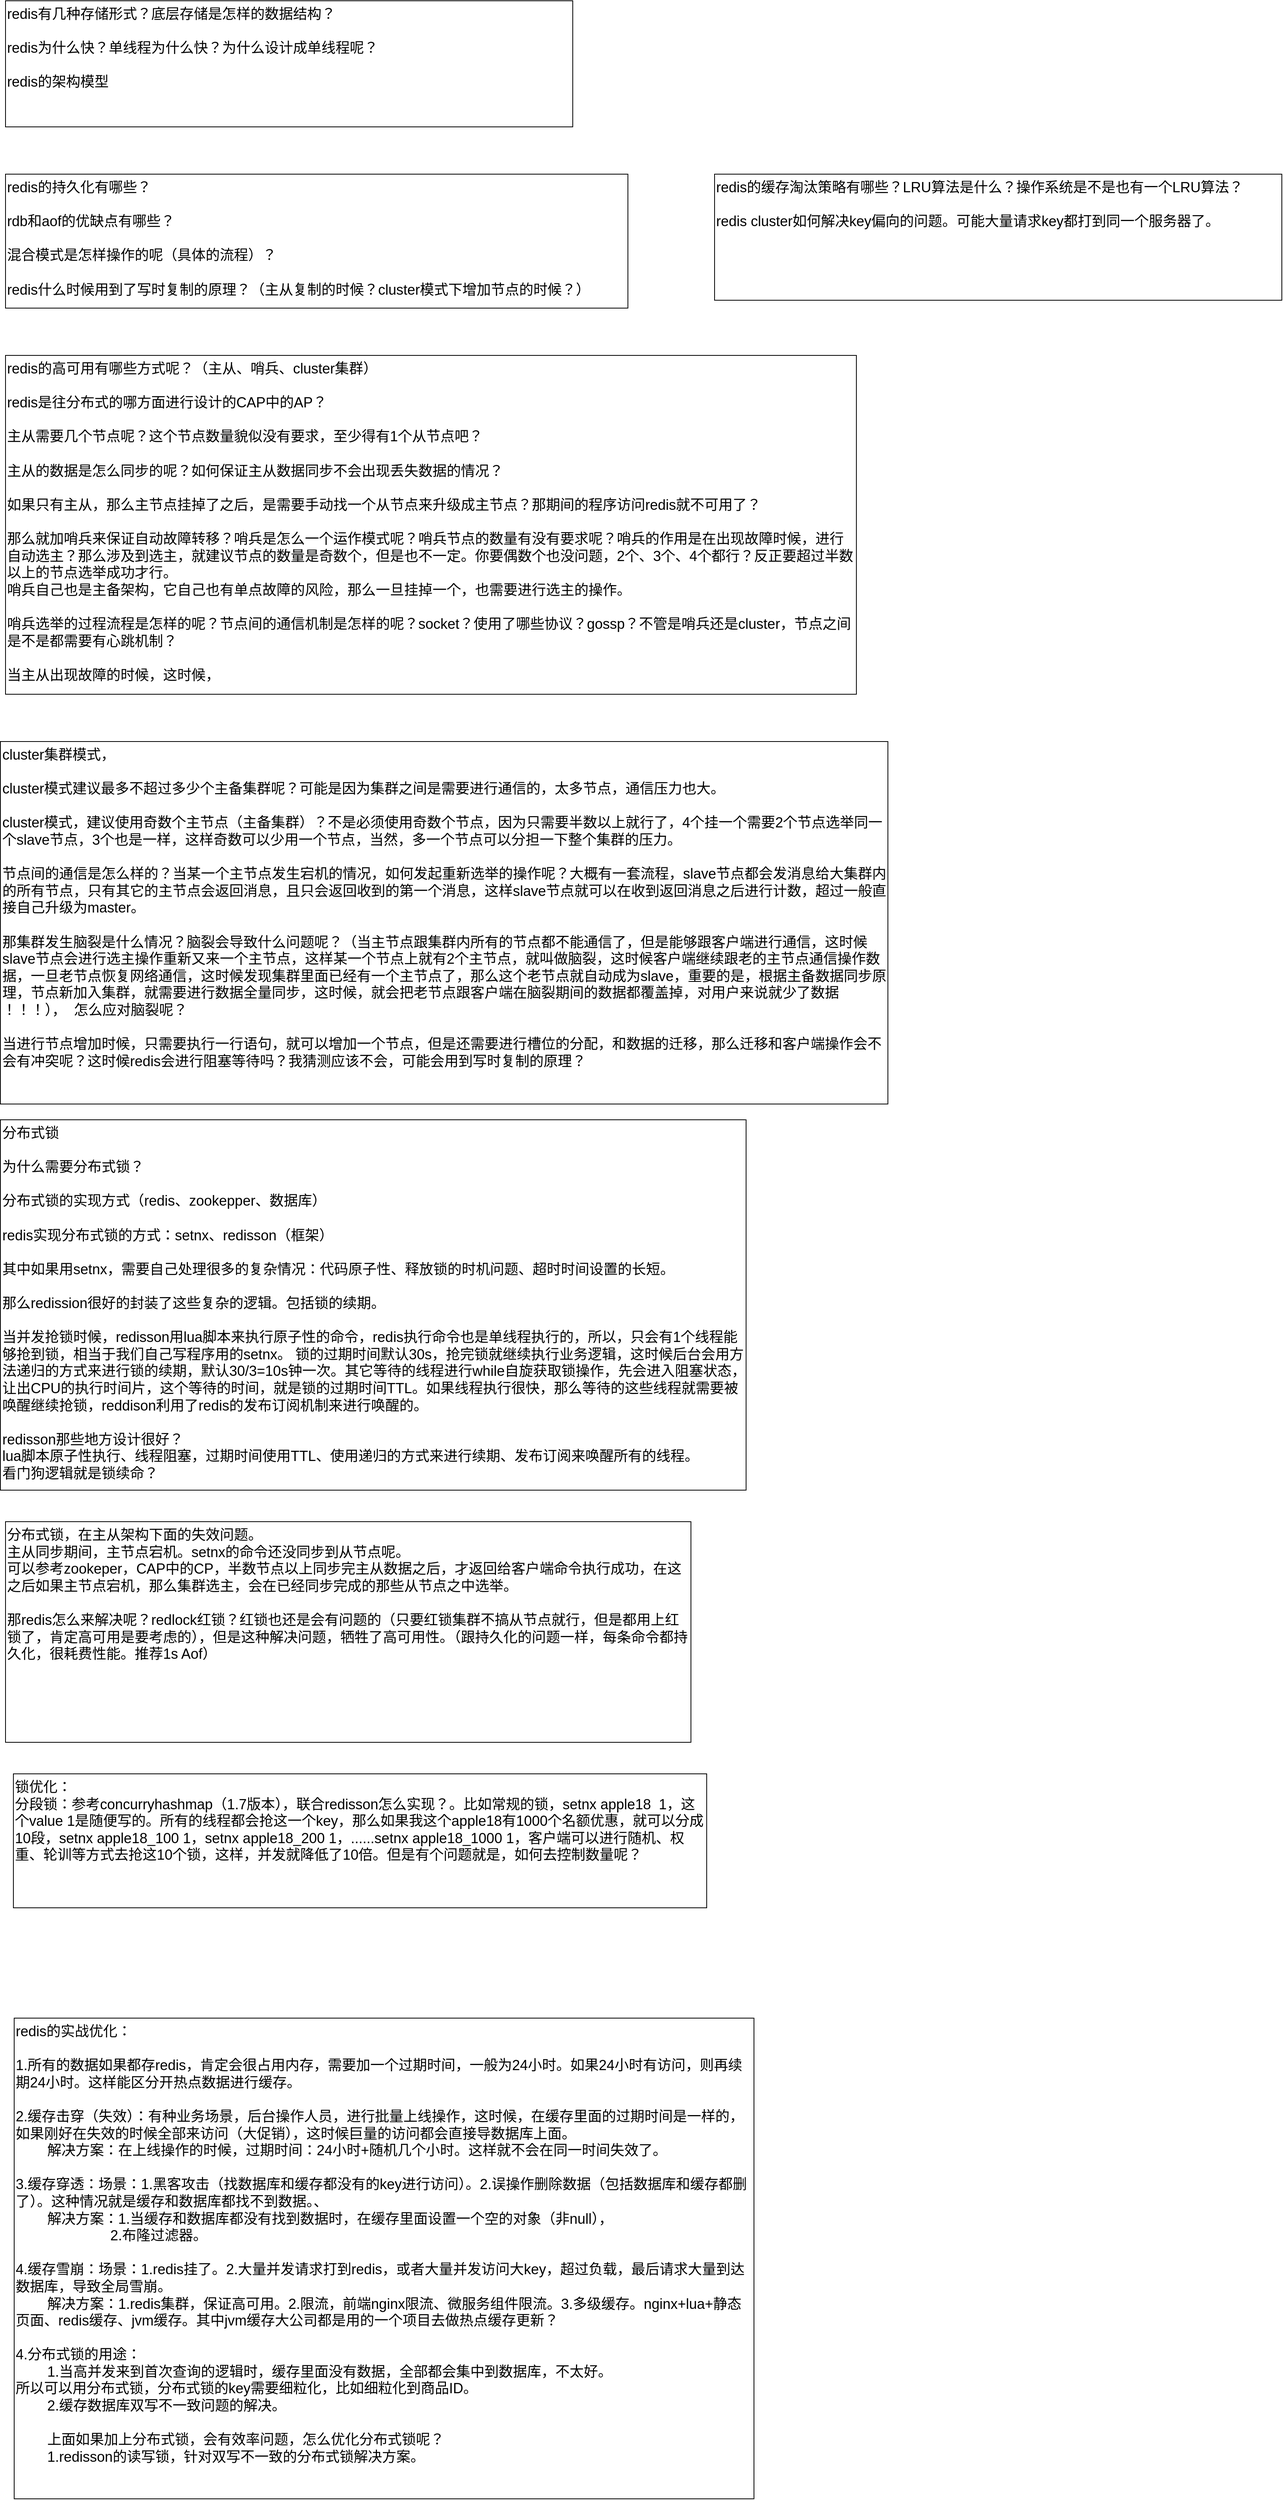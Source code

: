 <mxfile version="22.1.5" type="github">
  <diagram name="第 1 页" id="Ui-6xDZG4yXv-m0ysYRE">
    <mxGraphModel dx="1434" dy="758" grid="1" gridSize="10" guides="1" tooltips="1" connect="1" arrows="1" fold="1" page="1" pageScale="1" pageWidth="827" pageHeight="1169" math="0" shadow="0">
      <root>
        <mxCell id="0" />
        <mxCell id="1" parent="0" />
        <mxCell id="iayUrk5L2lRTLvckCghS-1" value="redis有几种存储形式？底层存储是怎样的数据结构？&lt;br&gt;&lt;br&gt;redis为什么快？单线程为什么快？为什么设计成单线程呢？&lt;br&gt;&lt;br&gt;redis的架构模型" style="rounded=0;whiteSpace=wrap;html=1;fontSize=18;align=left;verticalAlign=top;" parent="1" vertex="1">
          <mxGeometry x="100" y="160" width="720" height="160" as="geometry" />
        </mxCell>
        <mxCell id="iayUrk5L2lRTLvckCghS-2" value="redis的持久化有哪些？&lt;br&gt;&lt;br&gt;rdb和aof的优缺点有哪些？&lt;br&gt;&lt;br&gt;混合模式是怎样操作的呢（具体的流程）？&lt;br&gt;&lt;br&gt;redis什么时候用到了写时复制的原理？（主从复制的时候？cluster模式下增加节点的时候？）" style="rounded=0;whiteSpace=wrap;html=1;fontSize=18;align=left;verticalAlign=top;" parent="1" vertex="1">
          <mxGeometry x="100" y="380" width="790" height="170" as="geometry" />
        </mxCell>
        <mxCell id="iayUrk5L2lRTLvckCghS-3" value="redis的高可用有哪些方式呢？（主从、哨兵、cluster集群）&lt;br&gt;&lt;br&gt;redis是往分布式的哪方面进行设计的CAP中的AP？&lt;br&gt;&lt;br&gt;主从需要几个节点呢？这个节点数量貌似没有要求，至少得有1个从节点吧？&lt;br&gt;&lt;br&gt;主从的数据是怎么同步的呢？如何保证主从数据同步不会出现丢失数据的情况？&lt;br&gt;&lt;br&gt;如果只有主从，那么主节点挂掉了之后，是需要手动找一个从节点来升级成主节点？那期间的程序访问redis就不可用了？&lt;br&gt;&lt;br&gt;那么就加哨兵来保证自动故障转移？哨兵是怎么一个运作模式呢？哨兵节点的数量有没有要求呢？哨兵的作用是在出现故障时候，进行自动选主？那么涉及到选主，就建议节点的数量是奇数个，但是也不一定。你要偶数个也没问题，2个、3个、4个都行？反正要超过半数以上的节点选举成功才行。&lt;br&gt;哨兵自己也是主备架构，它自己也有单点故障的风险，那么一旦挂掉一个，也需要进行选主的操作。&lt;br&gt;&lt;br&gt;哨兵选举的过程流程是怎样的呢？节点间的通信机制是怎样的呢？socket？使用了哪些协议？gossp？不管是哨兵还是cluster，节点之间是不是都需要有心跳机制？&lt;br&gt;&lt;br&gt;当主从出现故障的时候，这时候，" style="rounded=0;whiteSpace=wrap;html=1;fontSize=18;align=left;verticalAlign=top;" parent="1" vertex="1">
          <mxGeometry x="100" y="610" width="1080" height="430" as="geometry" />
        </mxCell>
        <mxCell id="iayUrk5L2lRTLvckCghS-4" value="redis的缓存淘汰策略有哪些？LRU算法是什么？操作系统是不是也有一个LRU算法？&lt;br&gt;&lt;br&gt;redis cluster如何解决key偏向的问题。可能大量请求key都打到同一个服务器了。" style="rounded=0;whiteSpace=wrap;html=1;fontSize=18;align=left;verticalAlign=top;" parent="1" vertex="1">
          <mxGeometry x="1000" y="380" width="720" height="160" as="geometry" />
        </mxCell>
        <mxCell id="iayUrk5L2lRTLvckCghS-5" value="cluster集群模式，&lt;br&gt;&lt;br&gt;cluster模式建议最多不超过多少个主备集群呢？可能是因为集群之间是需要进行通信的，太多节点，通信压力也大。&lt;br&gt;&lt;br&gt;cluster模式，建议使用奇数个主节点（主备集群）？不是必须使用奇数个节点，因为只需要半数以上就行了，4个挂一个需要2个节点选举同一个slave节点，3个也是一样，这样奇数可以少用一个节点，当然，多一个节点可以分担一下整个集群的压力。&lt;br&gt;&lt;br&gt;节点间的通信是怎么样的？当某一个主节点发生宕机的情况，如何发起重新选举的操作呢？大概有一套流程，slave节点都会发消息给大集群内的所有节点，只有其它的主节点会返回消息，且只会返回收到的第一个消息，这样slave节点就可以在收到返回消息之后进行计数，超过一般直接自己升级为master。&lt;br&gt;&lt;br&gt;那集群发生脑裂是什么情况？脑裂会导致什么问题呢？（当主节点跟集群内所有的节点都不能通信了，但是能够跟客户端进行通信，这时候slave节点会进行选主操作重新又来一个主节点，这样某一个节点上就有2个主节点，就叫做脑裂，这时候客户端继续跟老的主节点通信操作数据，一旦老节点恢复网络通信，这时候发现集群里面已经有一个主节点了，那么这个老节点就自动成为slave，重要的是，根据主备数据同步原理，节点新加入集群，就需要进行数据全量同步，这时候，就会把老节点跟客户端在脑裂期间的数据都覆盖掉，对用户来说就少了数据&lt;br&gt;！！！），&amp;nbsp; 怎么应对脑裂呢？&lt;br&gt;&lt;br&gt;当进行节点增加时候，只需要执行一行语句，就可以增加一个节点，但是还需要进行槽位的分配，和数据的迁移，那么迁移和客户端操作会不会有冲突呢？这时候redis会进行阻塞等待吗？我猜测应该不会，可能会用到写时复制的原理？" style="rounded=0;whiteSpace=wrap;html=1;fontSize=18;align=left;verticalAlign=top;" parent="1" vertex="1">
          <mxGeometry x="93.5" y="1100" width="1126.5" height="460" as="geometry" />
        </mxCell>
        <mxCell id="iayUrk5L2lRTLvckCghS-6" value="分布式锁&lt;br&gt;&lt;br&gt;为什么需要分布式锁？&lt;br&gt;&lt;br&gt;分布式锁的实现方式（redis、zookepper、数据库）&lt;br&gt;&lt;br&gt;redis实现分布式锁的方式：setnx、redisson（框架）&lt;br&gt;&lt;br&gt;其中如果用setnx，需要自己处理很多的复杂情况：代码原子性、释放锁的时机问题、超时时间设置的长短。&lt;br&gt;&lt;br&gt;那么redission很好的封装了这些复杂的逻辑。包括锁的续期。&lt;br&gt;&lt;br&gt;当并发抢锁时候，redisson用lua脚本来执行原子性的命令，redis执行命令也是单线程执行的，所以，只会有1个线程能够抢到锁，相当于我们自己写程序用的setnx。 锁的过期时间默认30s，抢完锁就继续执行业务逻辑，这时候后台会用方法递归的方式来进行锁的续期，默认30/3=10s钟一次。其它等待的线程进行while自旋获取锁操作，先会进入阻塞状态，让出CPU的执行时间片，这个等待的时间，就是锁的过期时间TTL。如果线程执行很快，那么等待的这些线程就需要被唤醒继续抢锁，reddison利用了redis的发布订阅机制来进行唤醒的。&lt;br&gt;&lt;br&gt;redisson那些地方设计很好？&lt;br&gt;lua脚本原子性执行、线程阻塞，过期时间使用TTL、使用递归的方式来进行续期、发布订阅来唤醒所有的线程。&lt;br&gt;看门狗逻辑就是锁续命？" style="rounded=0;whiteSpace=wrap;html=1;fontSize=18;align=left;verticalAlign=top;" parent="1" vertex="1">
          <mxGeometry x="93.5" y="1580" width="946.5" height="470" as="geometry" />
        </mxCell>
        <mxCell id="_cNctXotL4sYTQS76gGQ-1" value="分布式锁，在主从架构下面的失效问题。&lt;br&gt;主从同步期间，主节点宕机。setnx的命令还没同步到从节点呢。&lt;br&gt;可以参考zookeper，CAP中的CP，半数节点以上同步完主从数据之后，才返回给客户端命令执行成功，在这之后如果主节点宕机，那么集群选主，会在已经同步完成的那些从节点之中选举。&lt;br&gt;&lt;br&gt;那redis怎么来解决呢？redlock红锁？红锁也还是会有问题的（只要红锁集群不搞从节点就行，但是都用上红锁了，肯定高可用是要考虑的），但是这种解决问题，牺牲了高可用性。（跟持久化的问题一样，每条命令都持久化，很耗费性能。推荐1s Aof）" style="rounded=0;whiteSpace=wrap;html=1;fontSize=18;align=left;verticalAlign=top;" parent="1" vertex="1">
          <mxGeometry x="100" y="2090" width="870" height="280" as="geometry" />
        </mxCell>
        <mxCell id="_cNctXotL4sYTQS76gGQ-2" value="锁优化：&lt;br&gt;分段锁：参考concurryhashmap（1.7版本），联合redisson怎么实现？。比如常规的锁，setnx apple18&amp;nbsp; 1，这个value 1是随便写的。所有的线程都会抢这一个key，那么如果我这个apple18有1000个名额优惠，就可以分成10段，setnx apple18_100 1，setnx apple18_200 1，......setnx apple18_1000 1，客户端可以进行随机、权重、轮训等方式去抢这10个锁，这样，并发就降低了10倍。但是有个问题就是，如何去控制数量呢？" style="rounded=0;whiteSpace=wrap;html=1;fontSize=18;align=left;verticalAlign=top;" parent="1" vertex="1">
          <mxGeometry x="110" y="2410" width="880" height="170" as="geometry" />
        </mxCell>
        <mxCell id="oPHmPLFePxrs62uWGmC0-1" value="redis的实战优化：&lt;br&gt;&lt;br&gt;1.所有的数据如果都存redis，肯定会很占用内存，需要加一个过期时间，一般为24小时。如果24小时有访问，则再续期24小时。这样能区分开热点数据进行缓存。&lt;br&gt;&lt;br&gt;2.缓存击穿（失效）：有种业务场景，后台操作人员，进行批量上线操作，这时候，在缓存里面的过期时间是一样的，如果刚好在失效的时候全部来访问（大促销），这时候巨量的访问都会直接导数据库上面。&lt;br&gt;&lt;span style=&quot;white-space: pre;&quot;&gt;&#x9;&lt;/span&gt;解决方案：在上线操作的时候，过期时间：24小时+随机几个小时。这样就不会在同一时间失效了。&lt;br&gt;&lt;br&gt;3.缓存穿透：场景：1.黑客攻击（找数据库和缓存都没有的key进行访问）。2.误操作删除数据（包括数据库和缓存都删了）。这种情况就是缓存和数据库都找不到数据。、&lt;br&gt;&lt;span style=&quot;white-space: pre;&quot;&gt;&#x9;&lt;/span&gt;解决方案：1.当缓存和数据库都没有找到数据时，在缓存里面设置一个空的对象（非null），&lt;br&gt;&lt;span style=&quot;white-space: pre;&quot;&gt;&#x9;&lt;/span&gt;&lt;span style=&quot;white-space: pre;&quot;&gt;&#x9;&lt;/span&gt;&lt;span style=&quot;white-space: pre;&quot;&gt;&#x9;&lt;/span&gt;2.布隆过滤器。&lt;br&gt;&lt;br&gt;4.缓存雪崩：场景：1.redis挂了。2.大量并发请求打到redis，或者大量并发访问大key，超过负载，最后请求大量到达数据库，导致全局雪崩。&lt;br&gt;&lt;span style=&quot;white-space: pre;&quot;&gt;&#x9;&lt;/span&gt;解决方案：1.redis集群，保证高可用。2.限流，前端nginx限流、微服务组件限流。3.多级缓存。nginx+lua+静态页面、redis缓存、jvm缓存。其中jvm缓存大公司都是用的一个项目去做热点缓存更新？&lt;br&gt;&lt;br&gt;4.分布式锁的用途：&lt;br&gt;&lt;span style=&quot;white-space: pre;&quot;&gt;&#x9;&lt;/span&gt;1.当高并发来到首次查询的逻辑时，缓存里面没有数据，全部都会集中到数据库，不太好。&lt;br&gt;所以可以用分布式锁，分布式锁的key需要细粒化，比如细粒化到商品ID。&lt;br&gt;&lt;span style=&quot;white-space: pre;&quot;&gt;&#x9;&lt;/span&gt;2.缓存数据库双写不一致问题的解决。&lt;br&gt;&lt;br&gt;&lt;span style=&quot;white-space: pre;&quot;&gt;&#x9;&lt;/span&gt;上面如果加上分布式锁，会有效率问题，怎么优化分布式锁呢？&lt;br&gt;&lt;span style=&quot;white-space: pre;&quot;&gt;&#x9;&lt;/span&gt;1.redisson的读写锁，针对双写不一致的分布式锁解决方案。" style="rounded=0;whiteSpace=wrap;html=1;fontSize=18;align=left;verticalAlign=top;" parent="1" vertex="1">
          <mxGeometry x="111" y="2720" width="939" height="610" as="geometry" />
        </mxCell>
      </root>
    </mxGraphModel>
  </diagram>
</mxfile>
